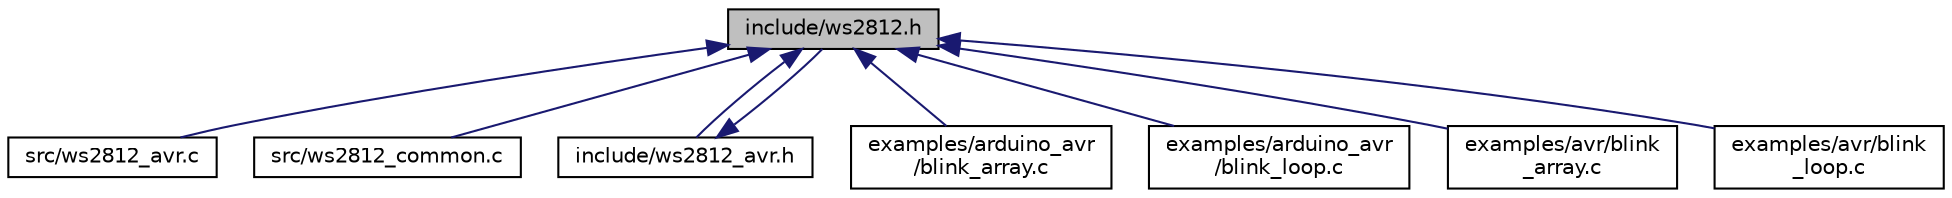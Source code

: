 digraph "include/ws2812.h"
{
 // LATEX_PDF_SIZE
  edge [fontname="Helvetica",fontsize="10",labelfontname="Helvetica",labelfontsize="10"];
  node [fontname="Helvetica",fontsize="10",shape=record];
  Node1 [label="include/ws2812.h",height=0.2,width=0.4,color="black", fillcolor="grey75", style="filled", fontcolor="black",tooltip="Exposes the Tiny-WS2812 library interface."];
  Node1 -> Node2 [dir="back",color="midnightblue",fontsize="10",style="solid",fontname="Helvetica"];
  Node2 [label="src/ws2812_avr.c",height=0.2,width=0.4,color="black", fillcolor="white", style="filled",URL="$ws2812__avr_8c.html",tooltip="Driver code for AVR chips."];
  Node1 -> Node3 [dir="back",color="midnightblue",fontsize="10",style="solid",fontname="Helvetica"];
  Node3 [label="src/ws2812_common.c",height=0.2,width=0.4,color="black", fillcolor="white", style="filled",URL="$ws2812__common_8c.html",tooltip="Common code shared accross all supported platforms."];
  Node1 -> Node4 [dir="back",color="midnightblue",fontsize="10",style="solid",fontname="Helvetica"];
  Node4 [label="include/ws2812_avr.h",height=0.2,width=0.4,color="black", fillcolor="white", style="filled",URL="$ws2812__avr_8h.html",tooltip="Provides AVR platform specific definitions."];
  Node4 -> Node1 [dir="back",color="midnightblue",fontsize="10",style="solid",fontname="Helvetica"];
  Node1 -> Node5 [dir="back",color="midnightblue",fontsize="10",style="solid",fontname="Helvetica"];
  Node5 [label="examples/arduino_avr\l/blink_array.c",height=0.2,width=0.4,color="black", fillcolor="white", style="filled",URL="$arduino__avr_2blink__array_8c.html",tooltip="Blinks one or more WS2812 devices using a RGB array."];
  Node1 -> Node6 [dir="back",color="midnightblue",fontsize="10",style="solid",fontname="Helvetica"];
  Node6 [label="examples/arduino_avr\l/blink_loop.c",height=0.2,width=0.4,color="black", fillcolor="white", style="filled",URL="$arduino__avr_2blink__loop_8c.html",tooltip="Blinks one or more WS2812 devices using a more memory efficient method than the blink_array...."];
  Node1 -> Node7 [dir="back",color="midnightblue",fontsize="10",style="solid",fontname="Helvetica"];
  Node7 [label="examples/avr/blink\l_array.c",height=0.2,width=0.4,color="black", fillcolor="white", style="filled",URL="$avr_2blink__array_8c.html",tooltip="Blinks one or more WS2812 devices using a RGB array."];
  Node1 -> Node8 [dir="back",color="midnightblue",fontsize="10",style="solid",fontname="Helvetica"];
  Node8 [label="examples/avr/blink\l_loop.c",height=0.2,width=0.4,color="black", fillcolor="white", style="filled",URL="$avr_2blink__loop_8c.html",tooltip="Blinks one or more WS2812 devices using a more memory efficient method than the blink_array...."];
}

